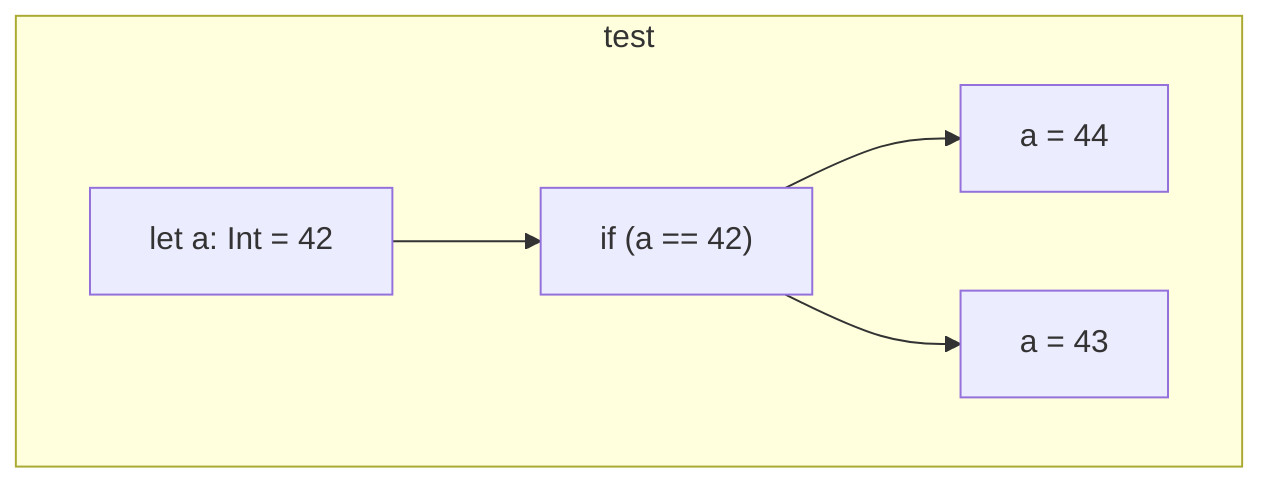 graph TD
subgraph test
    test_141["let a: Int = 42"]
    test_142["if (a == 42)"]
    test_144["a = 44"]:::exitNode
    test_146["a = 43"]:::exitNode
    test_141 --> test_142
    test_142 --> test_144
    test_142 --> test_146
end